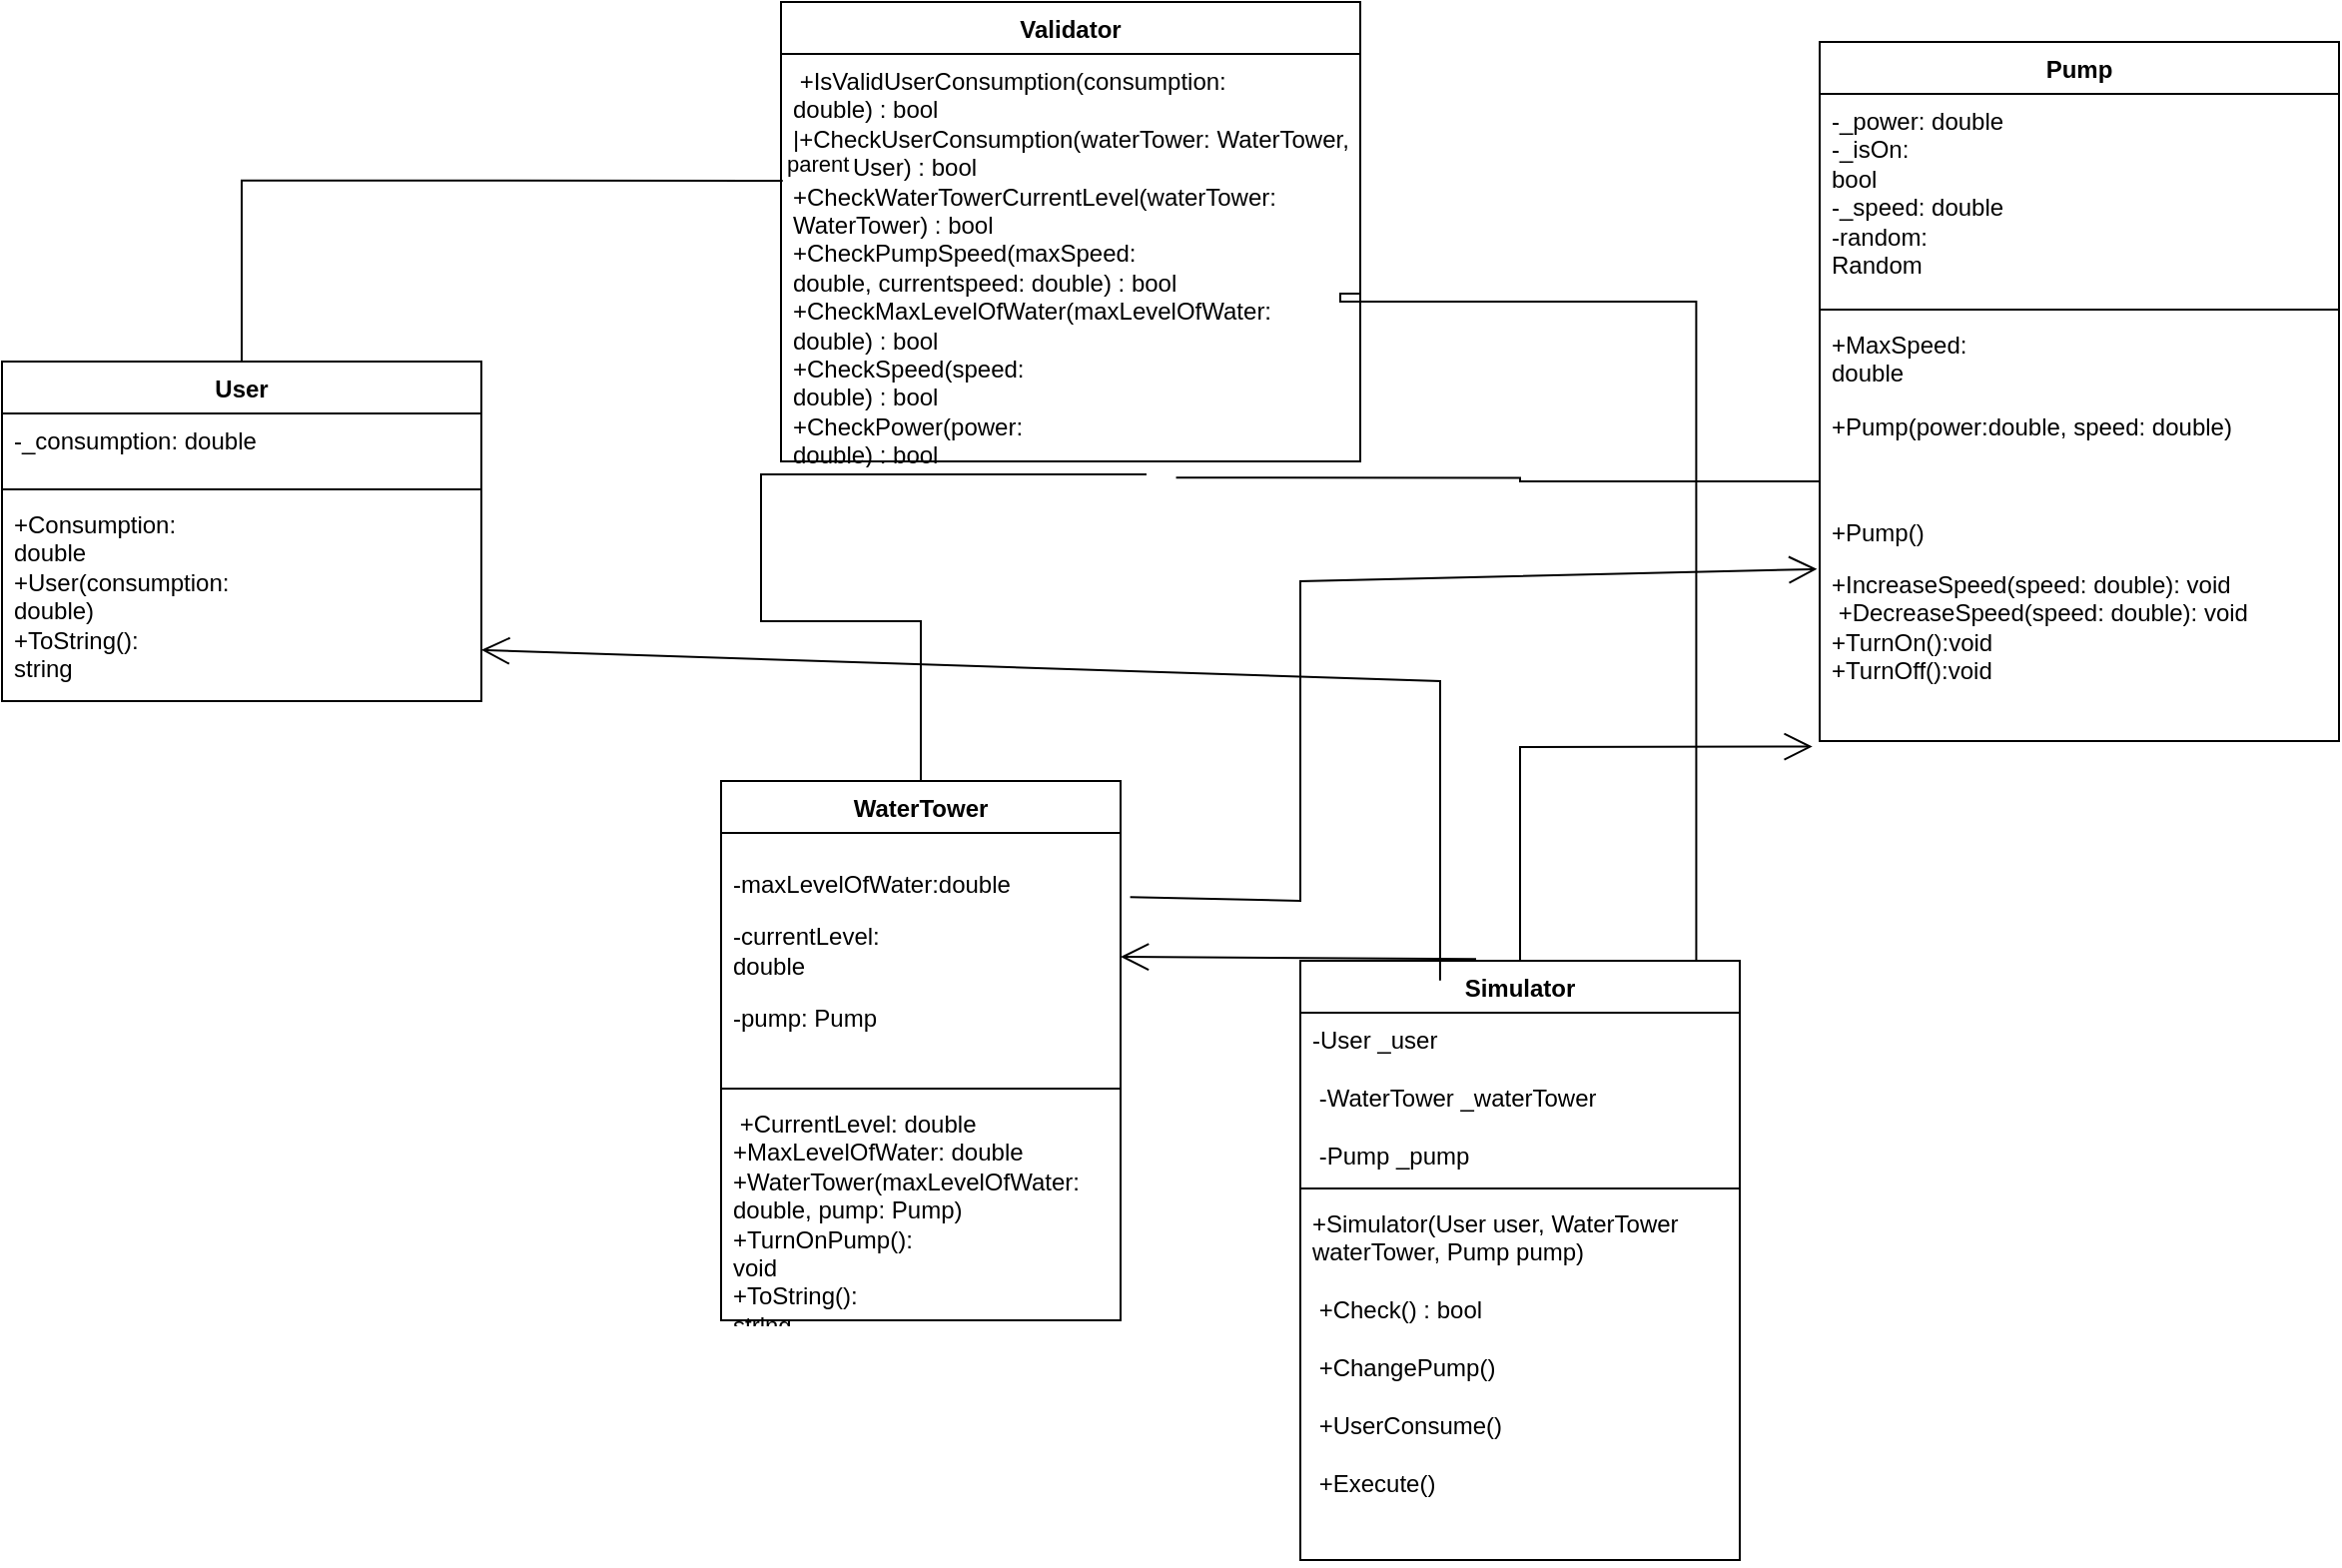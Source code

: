 <mxfile version="21.1.4" type="device">
  <diagram name="Page-1" id="5J7yptwIIQZU_gSawGbW">
    <mxGraphModel dx="1222" dy="711" grid="1" gridSize="10" guides="1" tooltips="1" connect="1" arrows="1" fold="1" page="1" pageScale="1" pageWidth="1654" pageHeight="1169" math="0" shadow="0">
      <root>
        <mxCell id="0" />
        <mxCell id="1" parent="0" />
        <mxCell id="zoZwYg2u94bO6zqveIV8-2" value="  Validator  " style="swimlane;fontStyle=1;align=center;verticalAlign=top;childLayout=stackLayout;horizontal=1;startSize=26;horizontalStack=0;resizeParent=1;resizeParentMax=0;resizeLast=0;collapsible=1;marginBottom=0;whiteSpace=wrap;html=1;" vertex="1" parent="1">
          <mxGeometry x="410" y="20" width="290" height="230" as="geometry">
            <mxRectangle x="300" y="140" width="90" height="30" as="alternateBounds" />
          </mxGeometry>
        </mxCell>
        <mxCell id="zoZwYg2u94bO6zqveIV8-3" value="&amp;nbsp;+IsValidUserConsumption(consumpt&lt;span&gt;ion&lt;/span&gt;&lt;span lang=&quot;UK&quot;&gt;:&lt;br&gt;double) : bool&lt;br&gt;|+CheckUserConsumption(waterTower: WaterTower, user: User) : bool&lt;br&gt;+CheckWaterTowerCurrentLevel(waterTower:&lt;br&gt;WaterTower) : bool&amp;nbsp;&lt;br&gt;+CheckPumpSpeed(maxSpeed:&lt;br&gt;double, currentspeed: double) : bool&lt;br&gt;+CheckMaxLevelOfWater(maxLevelOfWater:&lt;br&gt;double) : bool&amp;nbsp;&lt;br&gt;+CheckSpeed(speed:&lt;br&gt;double) : bool&lt;br&gt;+CheckPower(power:&lt;br/&gt;double) : bool&lt;br&gt;&lt;/span&gt;" style="text;strokeColor=none;fillColor=none;align=left;verticalAlign=top;spacingLeft=4;spacingRight=4;overflow=hidden;rotatable=0;points=[[0,0.5],[1,0.5]];portConstraint=eastwest;whiteSpace=wrap;html=1;" vertex="1" parent="zoZwYg2u94bO6zqveIV8-2">
          <mxGeometry y="26" width="290" height="204" as="geometry" />
        </mxCell>
        <mxCell id="zoZwYg2u94bO6zqveIV8-6" value="User" style="swimlane;fontStyle=1;align=center;verticalAlign=top;childLayout=stackLayout;horizontal=1;startSize=26;horizontalStack=0;resizeParent=1;resizeParentMax=0;resizeLast=0;collapsible=1;marginBottom=0;whiteSpace=wrap;html=1;" vertex="1" parent="1">
          <mxGeometry x="20" y="200" width="240" height="170" as="geometry" />
        </mxCell>
        <mxCell id="zoZwYg2u94bO6zqveIV8-7" value="-_consumption: double&amp;nbsp;&amp;nbsp;" style="text;strokeColor=none;fillColor=none;align=left;verticalAlign=top;spacingLeft=4;spacingRight=4;overflow=hidden;rotatable=0;points=[[0,0.5],[1,0.5]];portConstraint=eastwest;whiteSpace=wrap;html=1;" vertex="1" parent="zoZwYg2u94bO6zqveIV8-6">
          <mxGeometry y="26" width="240" height="34" as="geometry" />
        </mxCell>
        <mxCell id="zoZwYg2u94bO6zqveIV8-8" value="" style="line;strokeWidth=1;fillColor=none;align=left;verticalAlign=middle;spacingTop=-1;spacingLeft=3;spacingRight=3;rotatable=0;labelPosition=right;points=[];portConstraint=eastwest;strokeColor=inherit;" vertex="1" parent="zoZwYg2u94bO6zqveIV8-6">
          <mxGeometry y="60" width="240" height="8" as="geometry" />
        </mxCell>
        <mxCell id="zoZwYg2u94bO6zqveIV8-9" value="+Consumption:&lt;br&gt;double&amp;nbsp; &amp;nbsp;&lt;br&gt;+User(consumption:&lt;br&gt;double)&amp;nbsp;&lt;br&gt;+ToString():&lt;br/&gt;string&amp;nbsp; &amp;nbsp;" style="text;strokeColor=none;fillColor=none;align=left;verticalAlign=top;spacingLeft=4;spacingRight=4;overflow=hidden;rotatable=0;points=[[0,0.5],[1,0.5]];portConstraint=eastwest;whiteSpace=wrap;html=1;" vertex="1" parent="zoZwYg2u94bO6zqveIV8-6">
          <mxGeometry y="68" width="240" height="102" as="geometry" />
        </mxCell>
        <mxCell id="zoZwYg2u94bO6zqveIV8-24" value="Pump" style="swimlane;fontStyle=1;align=center;verticalAlign=top;childLayout=stackLayout;horizontal=1;startSize=26;horizontalStack=0;resizeParent=1;resizeParentMax=0;resizeLast=0;collapsible=1;marginBottom=0;whiteSpace=wrap;html=1;" vertex="1" parent="1">
          <mxGeometry x="930" y="40" width="260" height="350" as="geometry" />
        </mxCell>
        <mxCell id="zoZwYg2u94bO6zqveIV8-25" value="-_power: double&lt;br&gt;-_isOn:&lt;br&gt;bool&amp;nbsp; &amp;nbsp; &amp;nbsp; &amp;nbsp; &amp;nbsp; &amp;nbsp;&amp;nbsp;&lt;br&gt;-_speed: double&lt;br&gt;-random:&lt;br/&gt;Random&amp;nbsp; &amp;nbsp; &amp;nbsp; &amp;nbsp; &amp;nbsp;&amp;nbsp; &amp;nbsp; &amp;nbsp; &amp;nbsp; &amp;nbsp; &amp;nbsp; &amp;nbsp; &amp;nbsp; &amp;nbsp;&amp;nbsp;" style="text;strokeColor=none;fillColor=none;align=left;verticalAlign=top;spacingLeft=4;spacingRight=4;overflow=hidden;rotatable=0;points=[[0,0.5],[1,0.5]];portConstraint=eastwest;whiteSpace=wrap;html=1;" vertex="1" parent="zoZwYg2u94bO6zqveIV8-24">
          <mxGeometry y="26" width="260" height="104" as="geometry" />
        </mxCell>
        <mxCell id="zoZwYg2u94bO6zqveIV8-26" value="" style="line;strokeWidth=1;fillColor=none;align=left;verticalAlign=middle;spacingTop=-1;spacingLeft=3;spacingRight=3;rotatable=0;labelPosition=right;points=[];portConstraint=eastwest;strokeColor=inherit;" vertex="1" parent="zoZwYg2u94bO6zqveIV8-24">
          <mxGeometry y="130" width="260" height="8" as="geometry" />
        </mxCell>
        <mxCell id="zoZwYg2u94bO6zqveIV8-27" value="+MaxSpeed:&lt;br&gt;double&amp;nbsp; &amp;nbsp;&lt;br&gt;&lt;p class=&quot;MsoNormal&quot;&gt;+Pump(power:double, speed: double)&lt;/p&gt;&lt;br&gt;&lt;p class=&quot;MsoNormal&quot;&gt;&lt;span lang=&quot;UK&quot;&gt;+Pump()&amp;nbsp;&lt;/span&gt;&lt;/p&gt;+IncreaseSpeed(speed: double): void&lt;br&gt;&amp;nbsp;+DecreaseSpeed(speed: double): void&lt;br&gt;+TurnOn():void&amp;nbsp;&lt;br&gt;+TurnOff():void&amp;nbsp;" style="text;strokeColor=none;fillColor=none;align=left;verticalAlign=top;spacingLeft=4;spacingRight=4;overflow=hidden;rotatable=0;points=[[0,0.5],[1,0.5]];portConstraint=eastwest;whiteSpace=wrap;html=1;" vertex="1" parent="zoZwYg2u94bO6zqveIV8-24">
          <mxGeometry y="138" width="260" height="212" as="geometry" />
        </mxCell>
        <mxCell id="zoZwYg2u94bO6zqveIV8-41" value="WaterTower" style="swimlane;fontStyle=1;align=center;verticalAlign=top;childLayout=stackLayout;horizontal=1;startSize=26;horizontalStack=0;resizeParent=1;resizeParentMax=0;resizeLast=0;collapsible=1;marginBottom=0;whiteSpace=wrap;html=1;" vertex="1" parent="1">
          <mxGeometry x="380" y="410" width="200" height="270" as="geometry" />
        </mxCell>
        <mxCell id="zoZwYg2u94bO6zqveIV8-42" value="&lt;p style=&quot;border-color: var(--border-color);&quot; class=&quot;MsoNormal&quot;&gt;-maxLevelOfWater:double&lt;/p&gt;&lt;p style=&quot;border-color: var(--border-color);&quot; class=&quot;MsoNormal&quot;&gt;-currentLevel:&lt;br style=&quot;border-color: var(--border-color);&quot;&gt;double&lt;br style=&quot;border-color: var(--border-color);&quot;&gt;&lt;/p&gt;&lt;p style=&quot;border-color: var(--border-color);&quot; class=&quot;MsoNormal&quot;&gt;-pump: Pump&lt;/p&gt;&lt;p style=&quot;border-color: var(--border-color);&quot; class=&quot;MsoNormal&quot;&gt;&lt;br style=&quot;border-color: var(--border-color);&quot;&gt;&lt;/p&gt;" style="text;strokeColor=none;fillColor=none;align=left;verticalAlign=top;spacingLeft=4;spacingRight=4;overflow=hidden;rotatable=0;points=[[0,0.5],[1,0.5]];portConstraint=eastwest;whiteSpace=wrap;html=1;" vertex="1" parent="zoZwYg2u94bO6zqveIV8-41">
          <mxGeometry y="26" width="200" height="124" as="geometry" />
        </mxCell>
        <mxCell id="zoZwYg2u94bO6zqveIV8-43" value="" style="line;strokeWidth=1;fillColor=none;align=left;verticalAlign=middle;spacingTop=-1;spacingLeft=3;spacingRight=3;rotatable=0;labelPosition=right;points=[];portConstraint=eastwest;strokeColor=inherit;" vertex="1" parent="zoZwYg2u94bO6zqveIV8-41">
          <mxGeometry y="150" width="200" height="8" as="geometry" />
        </mxCell>
        <mxCell id="zoZwYg2u94bO6zqveIV8-44" value="&amp;nbsp;+CurrentLevel: double&lt;br&gt;+MaxLevelOfWater: double&lt;br&gt;+WaterTower(maxLevelOfWater:&lt;br&gt;double, pump: Pump)&lt;br&gt;&lt;span style=&quot;background-color: initial;&quot;&gt;+TurnOnPump():&lt;br&gt;void&lt;br&gt;&lt;/span&gt;&lt;span style=&quot;background-color: initial;&quot;&gt;+ToString():&lt;br/&gt;string&lt;/span&gt;&lt;span style=&quot;background-color: initial;&quot;&gt;&lt;br&gt;&lt;/span&gt;&lt;p class=&quot;MsoNormal&quot;&gt;&lt;/p&gt;&lt;p class=&quot;MsoNormal&quot;&gt;&lt;/p&gt;" style="text;strokeColor=none;fillColor=none;align=left;verticalAlign=top;spacingLeft=4;spacingRight=4;overflow=hidden;rotatable=0;points=[[0,0.5],[1,0.5]];portConstraint=eastwest;whiteSpace=wrap;html=1;" vertex="1" parent="zoZwYg2u94bO6zqveIV8-41">
          <mxGeometry y="158" width="200" height="112" as="geometry" />
        </mxCell>
        <mxCell id="zoZwYg2u94bO6zqveIV8-59" value="Simulator" style="swimlane;fontStyle=1;align=center;verticalAlign=top;childLayout=stackLayout;horizontal=1;startSize=26;horizontalStack=0;resizeParent=1;resizeParentMax=0;resizeLast=0;collapsible=1;marginBottom=0;whiteSpace=wrap;html=1;" vertex="1" parent="1">
          <mxGeometry x="670" y="500" width="220" height="300" as="geometry" />
        </mxCell>
        <mxCell id="zoZwYg2u94bO6zqveIV8-60" value=" -User _user&lt;br/&gt;&lt;br&gt;&amp;nbsp;-WaterTower _waterTower&lt;br/&gt;&lt;br&gt;&amp;nbsp;-Pump _pump" style="text;strokeColor=none;fillColor=none;align=left;verticalAlign=top;spacingLeft=4;spacingRight=4;overflow=hidden;rotatable=0;points=[[0,0.5],[1,0.5]];portConstraint=eastwest;whiteSpace=wrap;html=1;" vertex="1" parent="zoZwYg2u94bO6zqveIV8-59">
          <mxGeometry y="26" width="220" height="84" as="geometry" />
        </mxCell>
        <mxCell id="zoZwYg2u94bO6zqveIV8-61" value="" style="line;strokeWidth=1;fillColor=none;align=left;verticalAlign=middle;spacingTop=-1;spacingLeft=3;spacingRight=3;rotatable=0;labelPosition=right;points=[];portConstraint=eastwest;strokeColor=inherit;" vertex="1" parent="zoZwYg2u94bO6zqveIV8-59">
          <mxGeometry y="110" width="220" height="8" as="geometry" />
        </mxCell>
        <mxCell id="zoZwYg2u94bO6zqveIV8-62" value=" +Simulator(User user, WaterTower waterTower, Pump pump)&lt;br/&gt;&lt;br&gt;&amp;nbsp;+Check() : bool&lt;br/&gt;&lt;br&gt;&amp;nbsp;+ChangePump()&lt;br/&gt;&lt;br&gt;&amp;nbsp;+UserConsume()&lt;br/&gt;&lt;br&gt;&amp;nbsp;+Execute()" style="text;strokeColor=none;fillColor=none;align=left;verticalAlign=top;spacingLeft=4;spacingRight=4;overflow=hidden;rotatable=0;points=[[0,0.5],[1,0.5]];portConstraint=eastwest;whiteSpace=wrap;html=1;" vertex="1" parent="zoZwYg2u94bO6zqveIV8-59">
          <mxGeometry y="118" width="220" height="182" as="geometry" />
        </mxCell>
        <mxCell id="zoZwYg2u94bO6zqveIV8-63" value="" style="endArrow=open;endFill=1;endSize=12;html=1;rounded=0;exitX=1.024;exitY=0.259;exitDx=0;exitDy=0;exitPerimeter=0;entryX=-0.005;entryY=0.594;entryDx=0;entryDy=0;entryPerimeter=0;" edge="1" parent="1" source="zoZwYg2u94bO6zqveIV8-42" target="zoZwYg2u94bO6zqveIV8-27">
          <mxGeometry width="160" relative="1" as="geometry">
            <mxPoint x="650" y="450" as="sourcePoint" />
            <mxPoint x="810" y="450" as="targetPoint" />
            <Array as="points">
              <mxPoint x="670" y="470" />
              <mxPoint x="670" y="310" />
            </Array>
          </mxGeometry>
        </mxCell>
        <mxCell id="zoZwYg2u94bO6zqveIV8-64" value="" style="endArrow=open;endFill=1;endSize=12;html=1;rounded=0;entryX=-0.014;entryY=1.013;entryDx=0;entryDy=0;entryPerimeter=0;" edge="1" parent="1" source="zoZwYg2u94bO6zqveIV8-59" target="zoZwYg2u94bO6zqveIV8-27">
          <mxGeometry width="160" relative="1" as="geometry">
            <mxPoint x="827" y="470" as="sourcePoint" />
            <mxPoint x="987" y="470" as="targetPoint" />
            <Array as="points">
              <mxPoint x="780" y="393" />
            </Array>
          </mxGeometry>
        </mxCell>
        <mxCell id="zoZwYg2u94bO6zqveIV8-65" value="" style="endArrow=open;endFill=1;endSize=12;html=1;rounded=0;entryX=1;entryY=0.749;entryDx=0;entryDy=0;entryPerimeter=0;exitX=0.318;exitY=0.033;exitDx=0;exitDy=0;exitPerimeter=0;" edge="1" parent="1" source="zoZwYg2u94bO6zqveIV8-59" target="zoZwYg2u94bO6zqveIV8-9">
          <mxGeometry width="160" relative="1" as="geometry">
            <mxPoint x="740" y="510" as="sourcePoint" />
            <mxPoint x="730" y="390" as="targetPoint" />
            <Array as="points">
              <mxPoint x="740" y="360" />
            </Array>
          </mxGeometry>
        </mxCell>
        <mxCell id="zoZwYg2u94bO6zqveIV8-67" value="" style="endArrow=open;endFill=1;endSize=12;html=1;rounded=0;exitX=0.4;exitY=-0.003;exitDx=0;exitDy=0;exitPerimeter=0;entryX=1;entryY=0.5;entryDx=0;entryDy=0;" edge="1" parent="1" source="zoZwYg2u94bO6zqveIV8-59" target="zoZwYg2u94bO6zqveIV8-42">
          <mxGeometry width="160" relative="1" as="geometry">
            <mxPoint x="667" y="410" as="sourcePoint" />
            <mxPoint x="827" y="410" as="targetPoint" />
          </mxGeometry>
        </mxCell>
        <mxCell id="zoZwYg2u94bO6zqveIV8-69" value="" style="endArrow=none;html=1;edgeStyle=orthogonalEdgeStyle;rounded=0;exitX=0.631;exitY=1.032;exitDx=0;exitDy=0;exitPerimeter=0;entryX=0.5;entryY=0;entryDx=0;entryDy=0;" edge="1" parent="1" source="zoZwYg2u94bO6zqveIV8-3" target="zoZwYg2u94bO6zqveIV8-41">
          <mxGeometry relative="1" as="geometry">
            <mxPoint x="540" y="430" as="sourcePoint" />
            <mxPoint x="700" y="430" as="targetPoint" />
          </mxGeometry>
        </mxCell>
        <mxCell id="zoZwYg2u94bO6zqveIV8-75" value="" style="endArrow=none;html=1;edgeStyle=orthogonalEdgeStyle;rounded=0;exitX=0.003;exitY=0.311;exitDx=0;exitDy=0;exitPerimeter=0;entryX=0.5;entryY=0;entryDx=0;entryDy=0;" edge="1" parent="1" source="zoZwYg2u94bO6zqveIV8-3" target="zoZwYg2u94bO6zqveIV8-6">
          <mxGeometry relative="1" as="geometry">
            <mxPoint x="150" y="120" as="sourcePoint" />
            <mxPoint x="310" y="120" as="targetPoint" />
          </mxGeometry>
        </mxCell>
        <mxCell id="zoZwYg2u94bO6zqveIV8-76" value="parent" style="edgeLabel;resizable=0;html=1;align=left;verticalAlign=bottom;" connectable="0" vertex="1" parent="zoZwYg2u94bO6zqveIV8-75">
          <mxGeometry x="-1" relative="1" as="geometry" />
        </mxCell>
        <mxCell id="zoZwYg2u94bO6zqveIV8-78" value="" style="endArrow=none;html=1;edgeStyle=orthogonalEdgeStyle;rounded=0;entryX=0;entryY=0.387;entryDx=0;entryDy=0;entryPerimeter=0;exitX=0.682;exitY=1.04;exitDx=0;exitDy=0;exitPerimeter=0;" edge="1" parent="1" source="zoZwYg2u94bO6zqveIV8-3" target="zoZwYg2u94bO6zqveIV8-27">
          <mxGeometry relative="1" as="geometry">
            <mxPoint x="540" y="280" as="sourcePoint" />
            <mxPoint x="700" y="280" as="targetPoint" />
            <Array as="points">
              <mxPoint x="780" y="258" />
              <mxPoint x="780" y="260" />
            </Array>
          </mxGeometry>
        </mxCell>
        <mxCell id="zoZwYg2u94bO6zqveIV8-81" value="" style="endArrow=none;html=1;edgeStyle=orthogonalEdgeStyle;rounded=0;entryX=0.901;entryY=0.001;entryDx=0;entryDy=0;entryPerimeter=0;exitX=0.999;exitY=0.588;exitDx=0;exitDy=0;exitPerimeter=0;" edge="1" parent="1" source="zoZwYg2u94bO6zqveIV8-3" target="zoZwYg2u94bO6zqveIV8-59">
          <mxGeometry relative="1" as="geometry">
            <mxPoint x="710" y="170" as="sourcePoint" />
            <mxPoint x="700" y="280" as="targetPoint" />
            <Array as="points">
              <mxPoint x="690" y="170" />
              <mxPoint x="868" y="170" />
            </Array>
          </mxGeometry>
        </mxCell>
      </root>
    </mxGraphModel>
  </diagram>
</mxfile>
